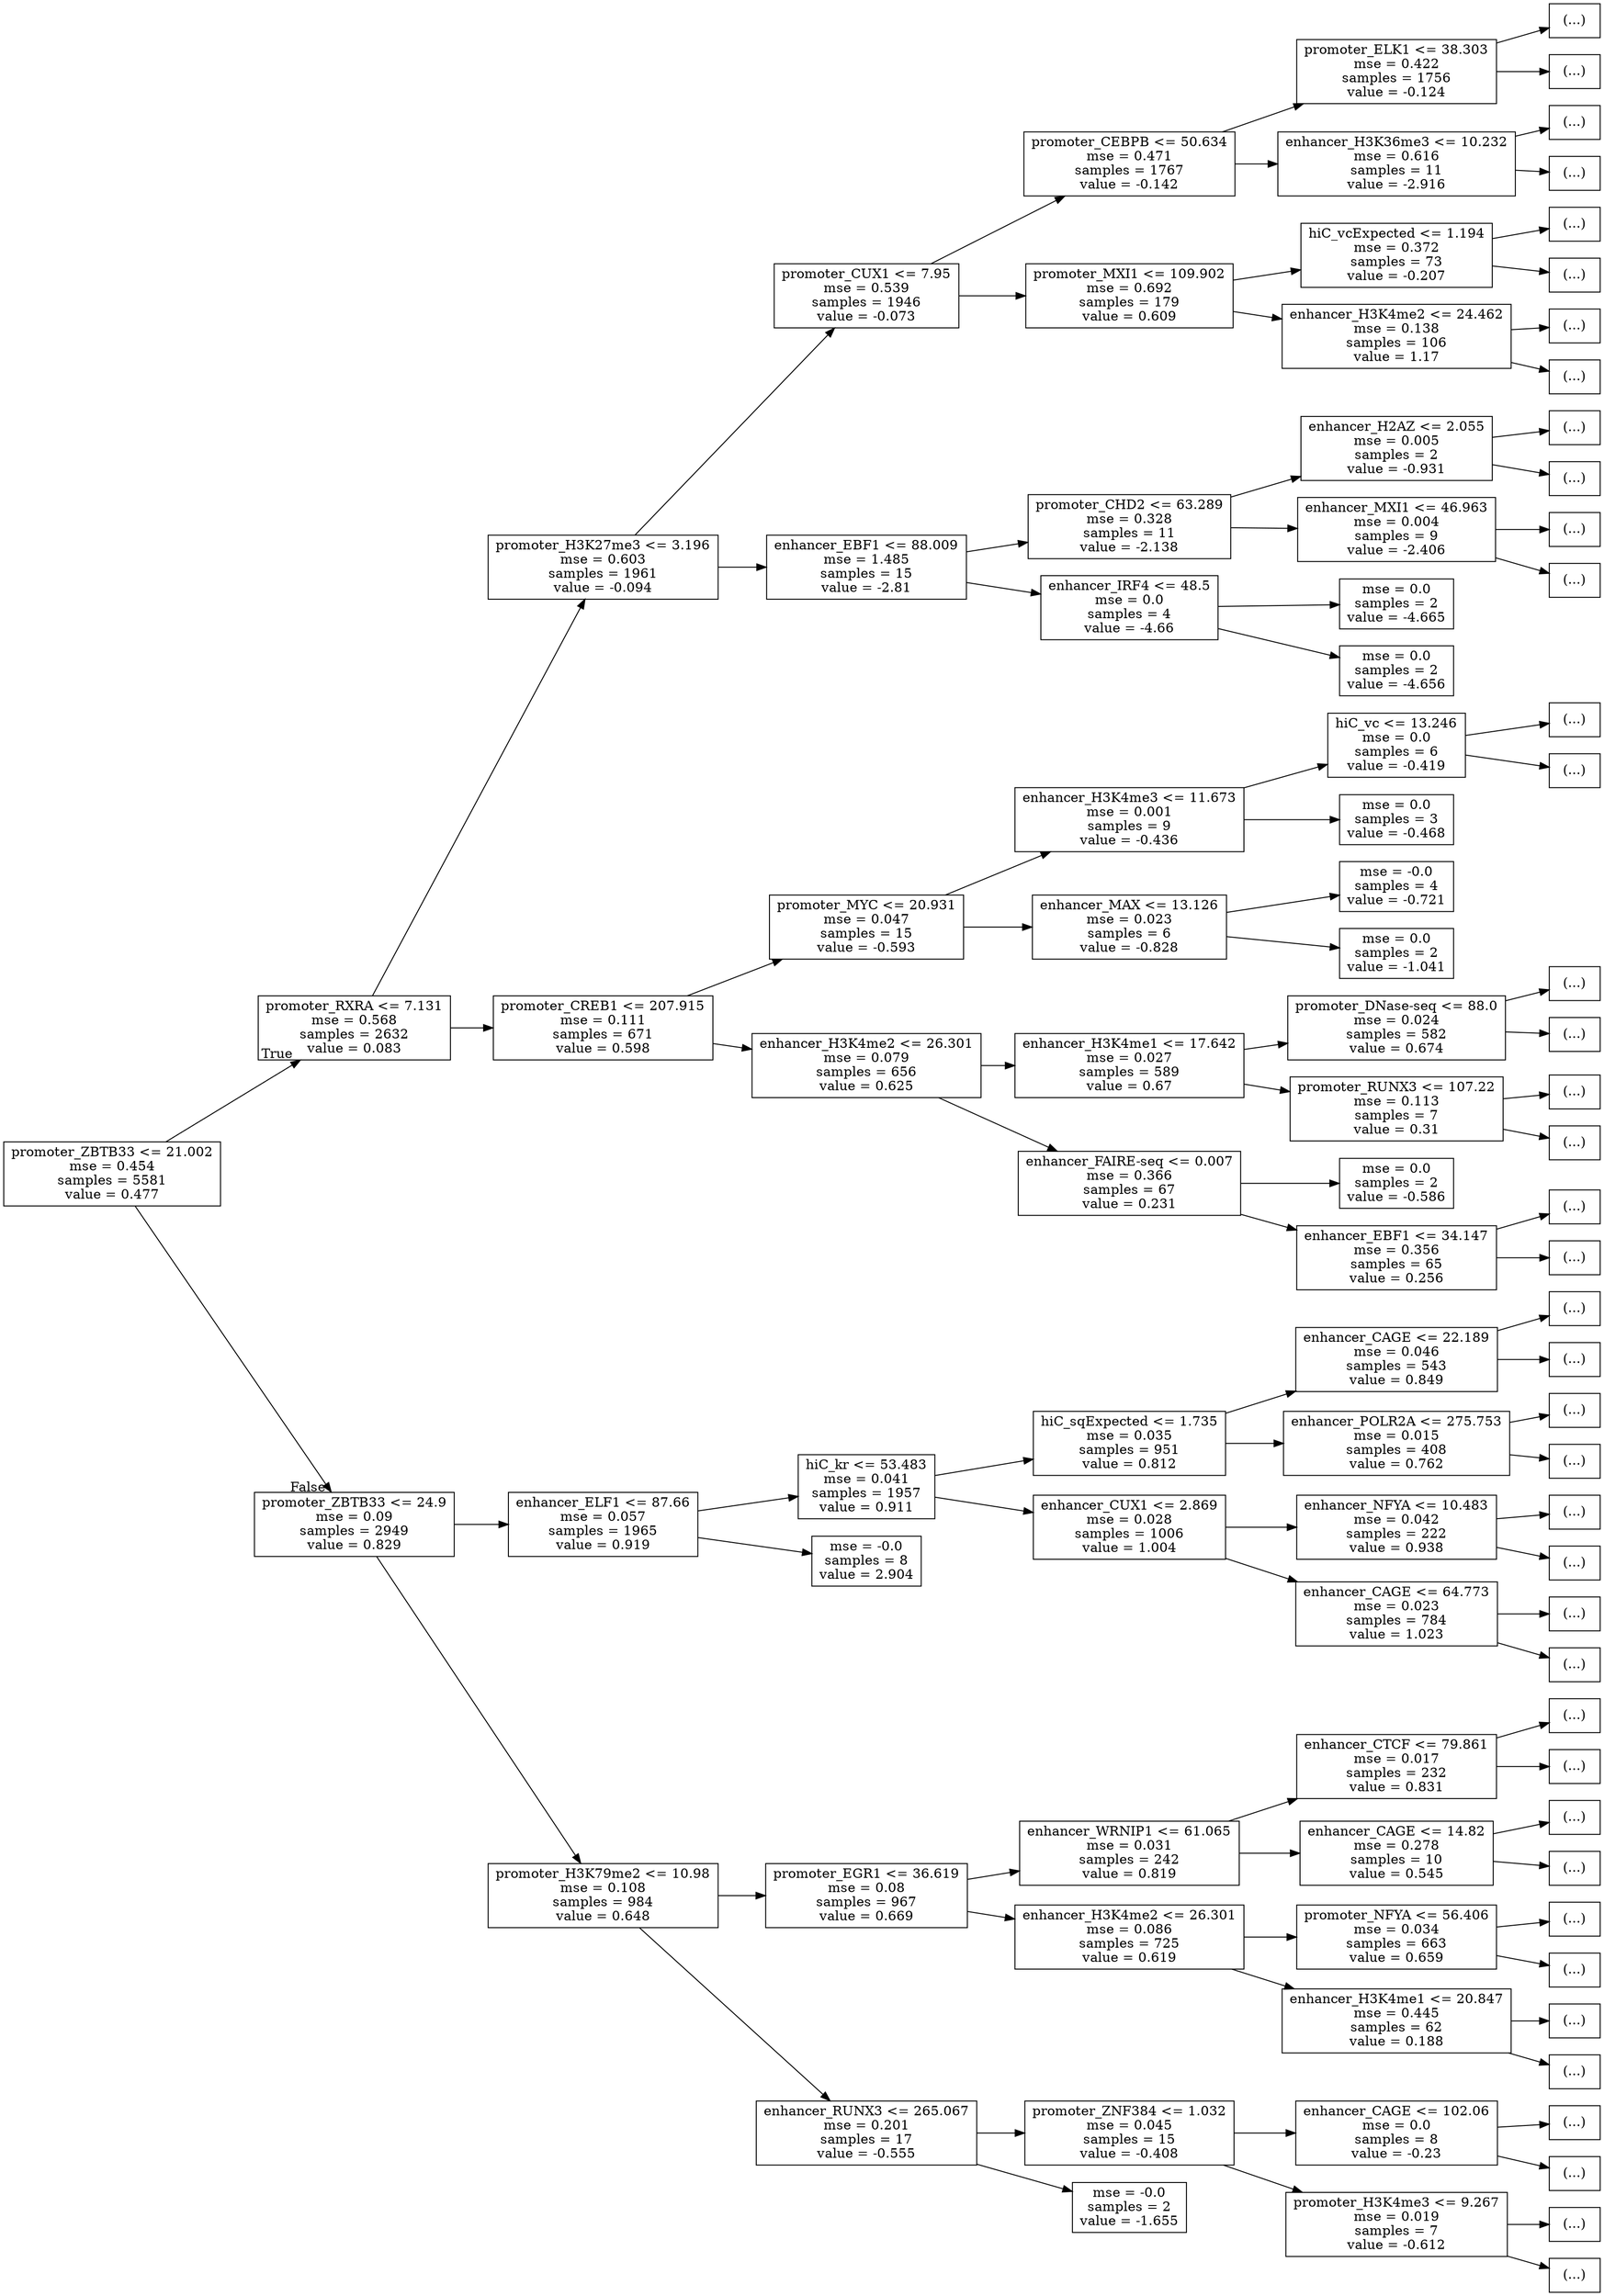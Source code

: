 digraph Tree {
node [shape=box] ;
rankdir=LR ;
0 [label="promoter_ZBTB33 <= 21.002\nmse = 0.454\nsamples = 5581\nvalue = 0.477"] ;
1 [label="promoter_RXRA <= 7.131\nmse = 0.568\nsamples = 2632\nvalue = 0.083"] ;
0 -> 1 [labeldistance=2.5, labelangle=-45, headlabel="True"] ;
2 [label="promoter_H3K27me3 <= 3.196\nmse = 0.603\nsamples = 1961\nvalue = -0.094"] ;
1 -> 2 ;
3 [label="promoter_CUX1 <= 7.95\nmse = 0.539\nsamples = 1946\nvalue = -0.073"] ;
2 -> 3 ;
4 [label="promoter_CEBPB <= 50.634\nmse = 0.471\nsamples = 1767\nvalue = -0.142"] ;
3 -> 4 ;
5 [label="promoter_ELK1 <= 38.303\nmse = 0.422\nsamples = 1756\nvalue = -0.124"] ;
4 -> 5 ;
6 [label="(...)"] ;
5 -> 6 ;
805 [label="(...)"] ;
5 -> 805 ;
890 [label="enhancer_H3K36me3 <= 10.232\nmse = 0.616\nsamples = 11\nvalue = -2.916"] ;
4 -> 890 ;
891 [label="(...)"] ;
890 -> 891 ;
894 [label="(...)"] ;
890 -> 894 ;
895 [label="promoter_MXI1 <= 109.902\nmse = 0.692\nsamples = 179\nvalue = 0.609"] ;
3 -> 895 ;
896 [label="hiC_vcExpected <= 1.194\nmse = 0.372\nsamples = 73\nvalue = -0.207"] ;
895 -> 896 ;
897 [label="(...)"] ;
896 -> 897 ;
926 [label="(...)"] ;
896 -> 926 ;
947 [label="enhancer_H3K4me2 <= 24.462\nmse = 0.138\nsamples = 106\nvalue = 1.17"] ;
895 -> 947 ;
948 [label="(...)"] ;
947 -> 948 ;
999 [label="(...)"] ;
947 -> 999 ;
1014 [label="enhancer_EBF1 <= 88.009\nmse = 1.485\nsamples = 15\nvalue = -2.81"] ;
2 -> 1014 ;
1015 [label="promoter_CHD2 <= 63.289\nmse = 0.328\nsamples = 11\nvalue = -2.138"] ;
1014 -> 1015 ;
1016 [label="enhancer_H2AZ <= 2.055\nmse = 0.005\nsamples = 2\nvalue = -0.931"] ;
1015 -> 1016 ;
1017 [label="(...)"] ;
1016 -> 1017 ;
1018 [label="(...)"] ;
1016 -> 1018 ;
1019 [label="enhancer_MXI1 <= 46.963\nmse = 0.004\nsamples = 9\nvalue = -2.406"] ;
1015 -> 1019 ;
1020 [label="(...)"] ;
1019 -> 1020 ;
1021 [label="(...)"] ;
1019 -> 1021 ;
1022 [label="enhancer_IRF4 <= 48.5\nmse = 0.0\nsamples = 4\nvalue = -4.66"] ;
1014 -> 1022 ;
1023 [label="mse = 0.0\nsamples = 2\nvalue = -4.665"] ;
1022 -> 1023 ;
1024 [label="mse = 0.0\nsamples = 2\nvalue = -4.656"] ;
1022 -> 1024 ;
1025 [label="promoter_CREB1 <= 207.915\nmse = 0.111\nsamples = 671\nvalue = 0.598"] ;
1 -> 1025 ;
1026 [label="promoter_MYC <= 20.931\nmse = 0.047\nsamples = 15\nvalue = -0.593"] ;
1025 -> 1026 ;
1027 [label="enhancer_H3K4me3 <= 11.673\nmse = 0.001\nsamples = 9\nvalue = -0.436"] ;
1026 -> 1027 ;
1028 [label="hiC_vc <= 13.246\nmse = 0.0\nsamples = 6\nvalue = -0.419"] ;
1027 -> 1028 ;
1029 [label="(...)"] ;
1028 -> 1029 ;
1030 [label="(...)"] ;
1028 -> 1030 ;
1033 [label="mse = 0.0\nsamples = 3\nvalue = -0.468"] ;
1027 -> 1033 ;
1034 [label="enhancer_MAX <= 13.126\nmse = 0.023\nsamples = 6\nvalue = -0.828"] ;
1026 -> 1034 ;
1035 [label="mse = -0.0\nsamples = 4\nvalue = -0.721"] ;
1034 -> 1035 ;
1036 [label="mse = 0.0\nsamples = 2\nvalue = -1.041"] ;
1034 -> 1036 ;
1037 [label="enhancer_H3K4me2 <= 26.301\nmse = 0.079\nsamples = 656\nvalue = 0.625"] ;
1025 -> 1037 ;
1038 [label="enhancer_H3K4me1 <= 17.642\nmse = 0.027\nsamples = 589\nvalue = 0.67"] ;
1037 -> 1038 ;
1039 [label="promoter_DNase-seq <= 88.0\nmse = 0.024\nsamples = 582\nvalue = 0.674"] ;
1038 -> 1039 ;
1040 [label="(...)"] ;
1039 -> 1040 ;
1041 [label="(...)"] ;
1039 -> 1041 ;
1126 [label="promoter_RUNX3 <= 107.22\nmse = 0.113\nsamples = 7\nvalue = 0.31"] ;
1038 -> 1126 ;
1127 [label="(...)"] ;
1126 -> 1127 ;
1130 [label="(...)"] ;
1126 -> 1130 ;
1131 [label="enhancer_FAIRE-seq <= 0.007\nmse = 0.366\nsamples = 67\nvalue = 0.231"] ;
1037 -> 1131 ;
1132 [label="mse = 0.0\nsamples = 2\nvalue = -0.586"] ;
1131 -> 1132 ;
1133 [label="enhancer_EBF1 <= 34.147\nmse = 0.356\nsamples = 65\nvalue = 0.256"] ;
1131 -> 1133 ;
1134 [label="(...)"] ;
1133 -> 1134 ;
1137 [label="(...)"] ;
1133 -> 1137 ;
1146 [label="promoter_ZBTB33 <= 24.9\nmse = 0.09\nsamples = 2949\nvalue = 0.829"] ;
0 -> 1146 [labeldistance=2.5, labelangle=45, headlabel="False"] ;
1147 [label="enhancer_ELF1 <= 87.66\nmse = 0.057\nsamples = 1965\nvalue = 0.919"] ;
1146 -> 1147 ;
1148 [label="hiC_kr <= 53.483\nmse = 0.041\nsamples = 1957\nvalue = 0.911"] ;
1147 -> 1148 ;
1149 [label="hiC_sqExpected <= 1.735\nmse = 0.035\nsamples = 951\nvalue = 0.812"] ;
1148 -> 1149 ;
1150 [label="enhancer_CAGE <= 22.189\nmse = 0.046\nsamples = 543\nvalue = 0.849"] ;
1149 -> 1150 ;
1151 [label="(...)"] ;
1150 -> 1151 ;
1196 [label="(...)"] ;
1150 -> 1196 ;
1211 [label="enhancer_POLR2A <= 275.753\nmse = 0.015\nsamples = 408\nvalue = 0.762"] ;
1149 -> 1211 ;
1212 [label="(...)"] ;
1211 -> 1212 ;
1227 [label="(...)"] ;
1211 -> 1227 ;
1242 [label="enhancer_CUX1 <= 2.869\nmse = 0.028\nsamples = 1006\nvalue = 1.004"] ;
1148 -> 1242 ;
1243 [label="enhancer_NFYA <= 10.483\nmse = 0.042\nsamples = 222\nvalue = 0.938"] ;
1242 -> 1243 ;
1244 [label="(...)"] ;
1243 -> 1244 ;
1247 [label="(...)"] ;
1243 -> 1247 ;
1252 [label="enhancer_CAGE <= 64.773\nmse = 0.023\nsamples = 784\nvalue = 1.023"] ;
1242 -> 1252 ;
1253 [label="(...)"] ;
1252 -> 1253 ;
1260 [label="(...)"] ;
1252 -> 1260 ;
1265 [label="mse = -0.0\nsamples = 8\nvalue = 2.904"] ;
1147 -> 1265 ;
1266 [label="promoter_H3K79me2 <= 10.98\nmse = 0.108\nsamples = 984\nvalue = 0.648"] ;
1146 -> 1266 ;
1267 [label="promoter_EGR1 <= 36.619\nmse = 0.08\nsamples = 967\nvalue = 0.669"] ;
1266 -> 1267 ;
1268 [label="enhancer_WRNIP1 <= 61.065\nmse = 0.031\nsamples = 242\nvalue = 0.819"] ;
1267 -> 1268 ;
1269 [label="enhancer_CTCF <= 79.861\nmse = 0.017\nsamples = 232\nvalue = 0.831"] ;
1268 -> 1269 ;
1270 [label="(...)"] ;
1269 -> 1270 ;
1379 [label="(...)"] ;
1269 -> 1379 ;
1400 [label="enhancer_CAGE <= 14.82\nmse = 0.278\nsamples = 10\nvalue = 0.545"] ;
1268 -> 1400 ;
1401 [label="(...)"] ;
1400 -> 1401 ;
1402 [label="(...)"] ;
1400 -> 1402 ;
1403 [label="enhancer_H3K4me2 <= 26.301\nmse = 0.086\nsamples = 725\nvalue = 0.619"] ;
1267 -> 1403 ;
1404 [label="promoter_NFYA <= 56.406\nmse = 0.034\nsamples = 663\nvalue = 0.659"] ;
1403 -> 1404 ;
1405 [label="(...)"] ;
1404 -> 1405 ;
1428 [label="(...)"] ;
1404 -> 1428 ;
1529 [label="enhancer_H3K4me1 <= 20.847\nmse = 0.445\nsamples = 62\nvalue = 0.188"] ;
1403 -> 1529 ;
1530 [label="(...)"] ;
1529 -> 1530 ;
1541 [label="(...)"] ;
1529 -> 1541 ;
1544 [label="enhancer_RUNX3 <= 265.067\nmse = 0.201\nsamples = 17\nvalue = -0.555"] ;
1266 -> 1544 ;
1545 [label="promoter_ZNF384 <= 1.032\nmse = 0.045\nsamples = 15\nvalue = -0.408"] ;
1544 -> 1545 ;
1546 [label="enhancer_CAGE <= 102.06\nmse = 0.0\nsamples = 8\nvalue = -0.23"] ;
1545 -> 1546 ;
1547 [label="(...)"] ;
1546 -> 1547 ;
1552 [label="(...)"] ;
1546 -> 1552 ;
1553 [label="promoter_H3K4me3 <= 9.267\nmse = 0.019\nsamples = 7\nvalue = -0.612"] ;
1545 -> 1553 ;
1554 [label="(...)"] ;
1553 -> 1554 ;
1557 [label="(...)"] ;
1553 -> 1557 ;
1560 [label="mse = -0.0\nsamples = 2\nvalue = -1.655"] ;
1544 -> 1560 ;
}